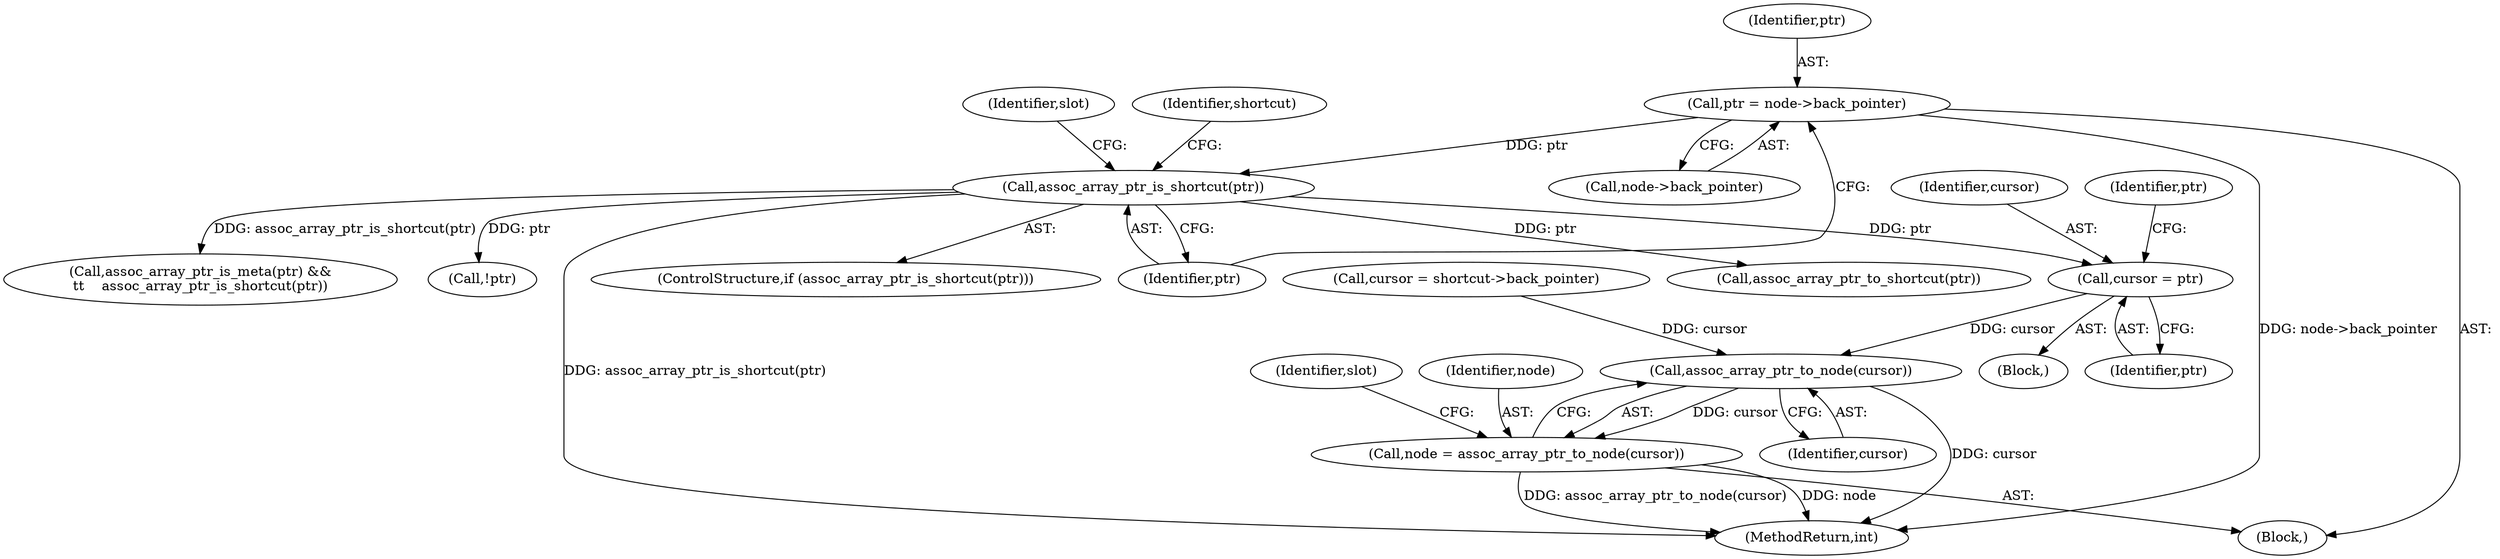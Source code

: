 digraph "0_linux_95389b08d93d5c06ec63ab49bd732b0069b7c35e@pointer" {
"1000833" [label="(Call,cursor = ptr)"];
"1000809" [label="(Call,assoc_array_ptr_is_shortcut(ptr))"];
"1000803" [label="(Call,ptr = node->back_pointer)"];
"1000841" [label="(Call,assoc_array_ptr_to_node(cursor))"];
"1000839" [label="(Call,node = assoc_array_ptr_to_node(cursor))"];
"1000835" [label="(Identifier,ptr)"];
"1000116" [label="(Block,)"];
"1000834" [label="(Identifier,cursor)"];
"1000878" [label="(MethodReturn,int)"];
"1000827" [label="(Block,)"];
"1000803" [label="(Call,ptr = node->back_pointer)"];
"1000810" [label="(Identifier,ptr)"];
"1000840" [label="(Identifier,node)"];
"1000809" [label="(Call,assoc_array_ptr_is_shortcut(ptr))"];
"1000829" [label="(Identifier,slot)"];
"1000839" [label="(Call,node = assoc_array_ptr_to_node(cursor))"];
"1000804" [label="(Identifier,ptr)"];
"1000814" [label="(Call,assoc_array_ptr_to_shortcut(ptr))"];
"1000841" [label="(Call,assoc_array_ptr_to_node(cursor))"];
"1000844" [label="(Identifier,slot)"];
"1000609" [label="(Call,assoc_array_ptr_is_meta(ptr) &&\n\t\t    assoc_array_ptr_is_shortcut(ptr))"];
"1000805" [label="(Call,node->back_pointer)"];
"1000837" [label="(Call,!ptr)"];
"1000808" [label="(ControlStructure,if (assoc_array_ptr_is_shortcut(ptr)))"];
"1000821" [label="(Call,cursor = shortcut->back_pointer)"];
"1000838" [label="(Identifier,ptr)"];
"1000833" [label="(Call,cursor = ptr)"];
"1000842" [label="(Identifier,cursor)"];
"1000813" [label="(Identifier,shortcut)"];
"1000833" -> "1000827"  [label="AST: "];
"1000833" -> "1000835"  [label="CFG: "];
"1000834" -> "1000833"  [label="AST: "];
"1000835" -> "1000833"  [label="AST: "];
"1000838" -> "1000833"  [label="CFG: "];
"1000809" -> "1000833"  [label="DDG: ptr"];
"1000833" -> "1000841"  [label="DDG: cursor"];
"1000809" -> "1000808"  [label="AST: "];
"1000809" -> "1000810"  [label="CFG: "];
"1000810" -> "1000809"  [label="AST: "];
"1000813" -> "1000809"  [label="CFG: "];
"1000829" -> "1000809"  [label="CFG: "];
"1000809" -> "1000878"  [label="DDG: assoc_array_ptr_is_shortcut(ptr)"];
"1000809" -> "1000609"  [label="DDG: assoc_array_ptr_is_shortcut(ptr)"];
"1000803" -> "1000809"  [label="DDG: ptr"];
"1000809" -> "1000814"  [label="DDG: ptr"];
"1000809" -> "1000837"  [label="DDG: ptr"];
"1000803" -> "1000116"  [label="AST: "];
"1000803" -> "1000805"  [label="CFG: "];
"1000804" -> "1000803"  [label="AST: "];
"1000805" -> "1000803"  [label="AST: "];
"1000810" -> "1000803"  [label="CFG: "];
"1000803" -> "1000878"  [label="DDG: node->back_pointer"];
"1000841" -> "1000839"  [label="AST: "];
"1000841" -> "1000842"  [label="CFG: "];
"1000842" -> "1000841"  [label="AST: "];
"1000839" -> "1000841"  [label="CFG: "];
"1000841" -> "1000878"  [label="DDG: cursor"];
"1000841" -> "1000839"  [label="DDG: cursor"];
"1000821" -> "1000841"  [label="DDG: cursor"];
"1000839" -> "1000116"  [label="AST: "];
"1000840" -> "1000839"  [label="AST: "];
"1000844" -> "1000839"  [label="CFG: "];
"1000839" -> "1000878"  [label="DDG: node"];
"1000839" -> "1000878"  [label="DDG: assoc_array_ptr_to_node(cursor)"];
}
